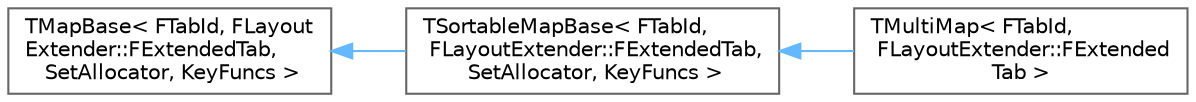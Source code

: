 digraph "Graphical Class Hierarchy"
{
 // INTERACTIVE_SVG=YES
 // LATEX_PDF_SIZE
  bgcolor="transparent";
  edge [fontname=Helvetica,fontsize=10,labelfontname=Helvetica,labelfontsize=10];
  node [fontname=Helvetica,fontsize=10,shape=box,height=0.2,width=0.4];
  rankdir="LR";
  Node0 [id="Node000000",label="TMapBase\< FTabId, FLayout\lExtender::FExtendedTab,\l SetAllocator, KeyFuncs \>",height=0.2,width=0.4,color="grey40", fillcolor="white", style="filled",URL="$d8/dad/classTMapBase.html",tooltip=" "];
  Node0 -> Node1 [id="edge7392_Node000000_Node000001",dir="back",color="steelblue1",style="solid",tooltip=" "];
  Node1 [id="Node000001",label="TSortableMapBase\< FTabId,\l FLayoutExtender::FExtendedTab,\l SetAllocator, KeyFuncs \>",height=0.2,width=0.4,color="grey40", fillcolor="white", style="filled",URL="$de/df5/classTSortableMapBase.html",tooltip=" "];
  Node1 -> Node2 [id="edge7393_Node000001_Node000002",dir="back",color="steelblue1",style="solid",tooltip=" "];
  Node2 [id="Node000002",label="TMultiMap\< FTabId,\l FLayoutExtender::FExtended\lTab \>",height=0.2,width=0.4,color="grey40", fillcolor="white", style="filled",URL="$d2/df5/classTMultiMap.html",tooltip=" "];
}
